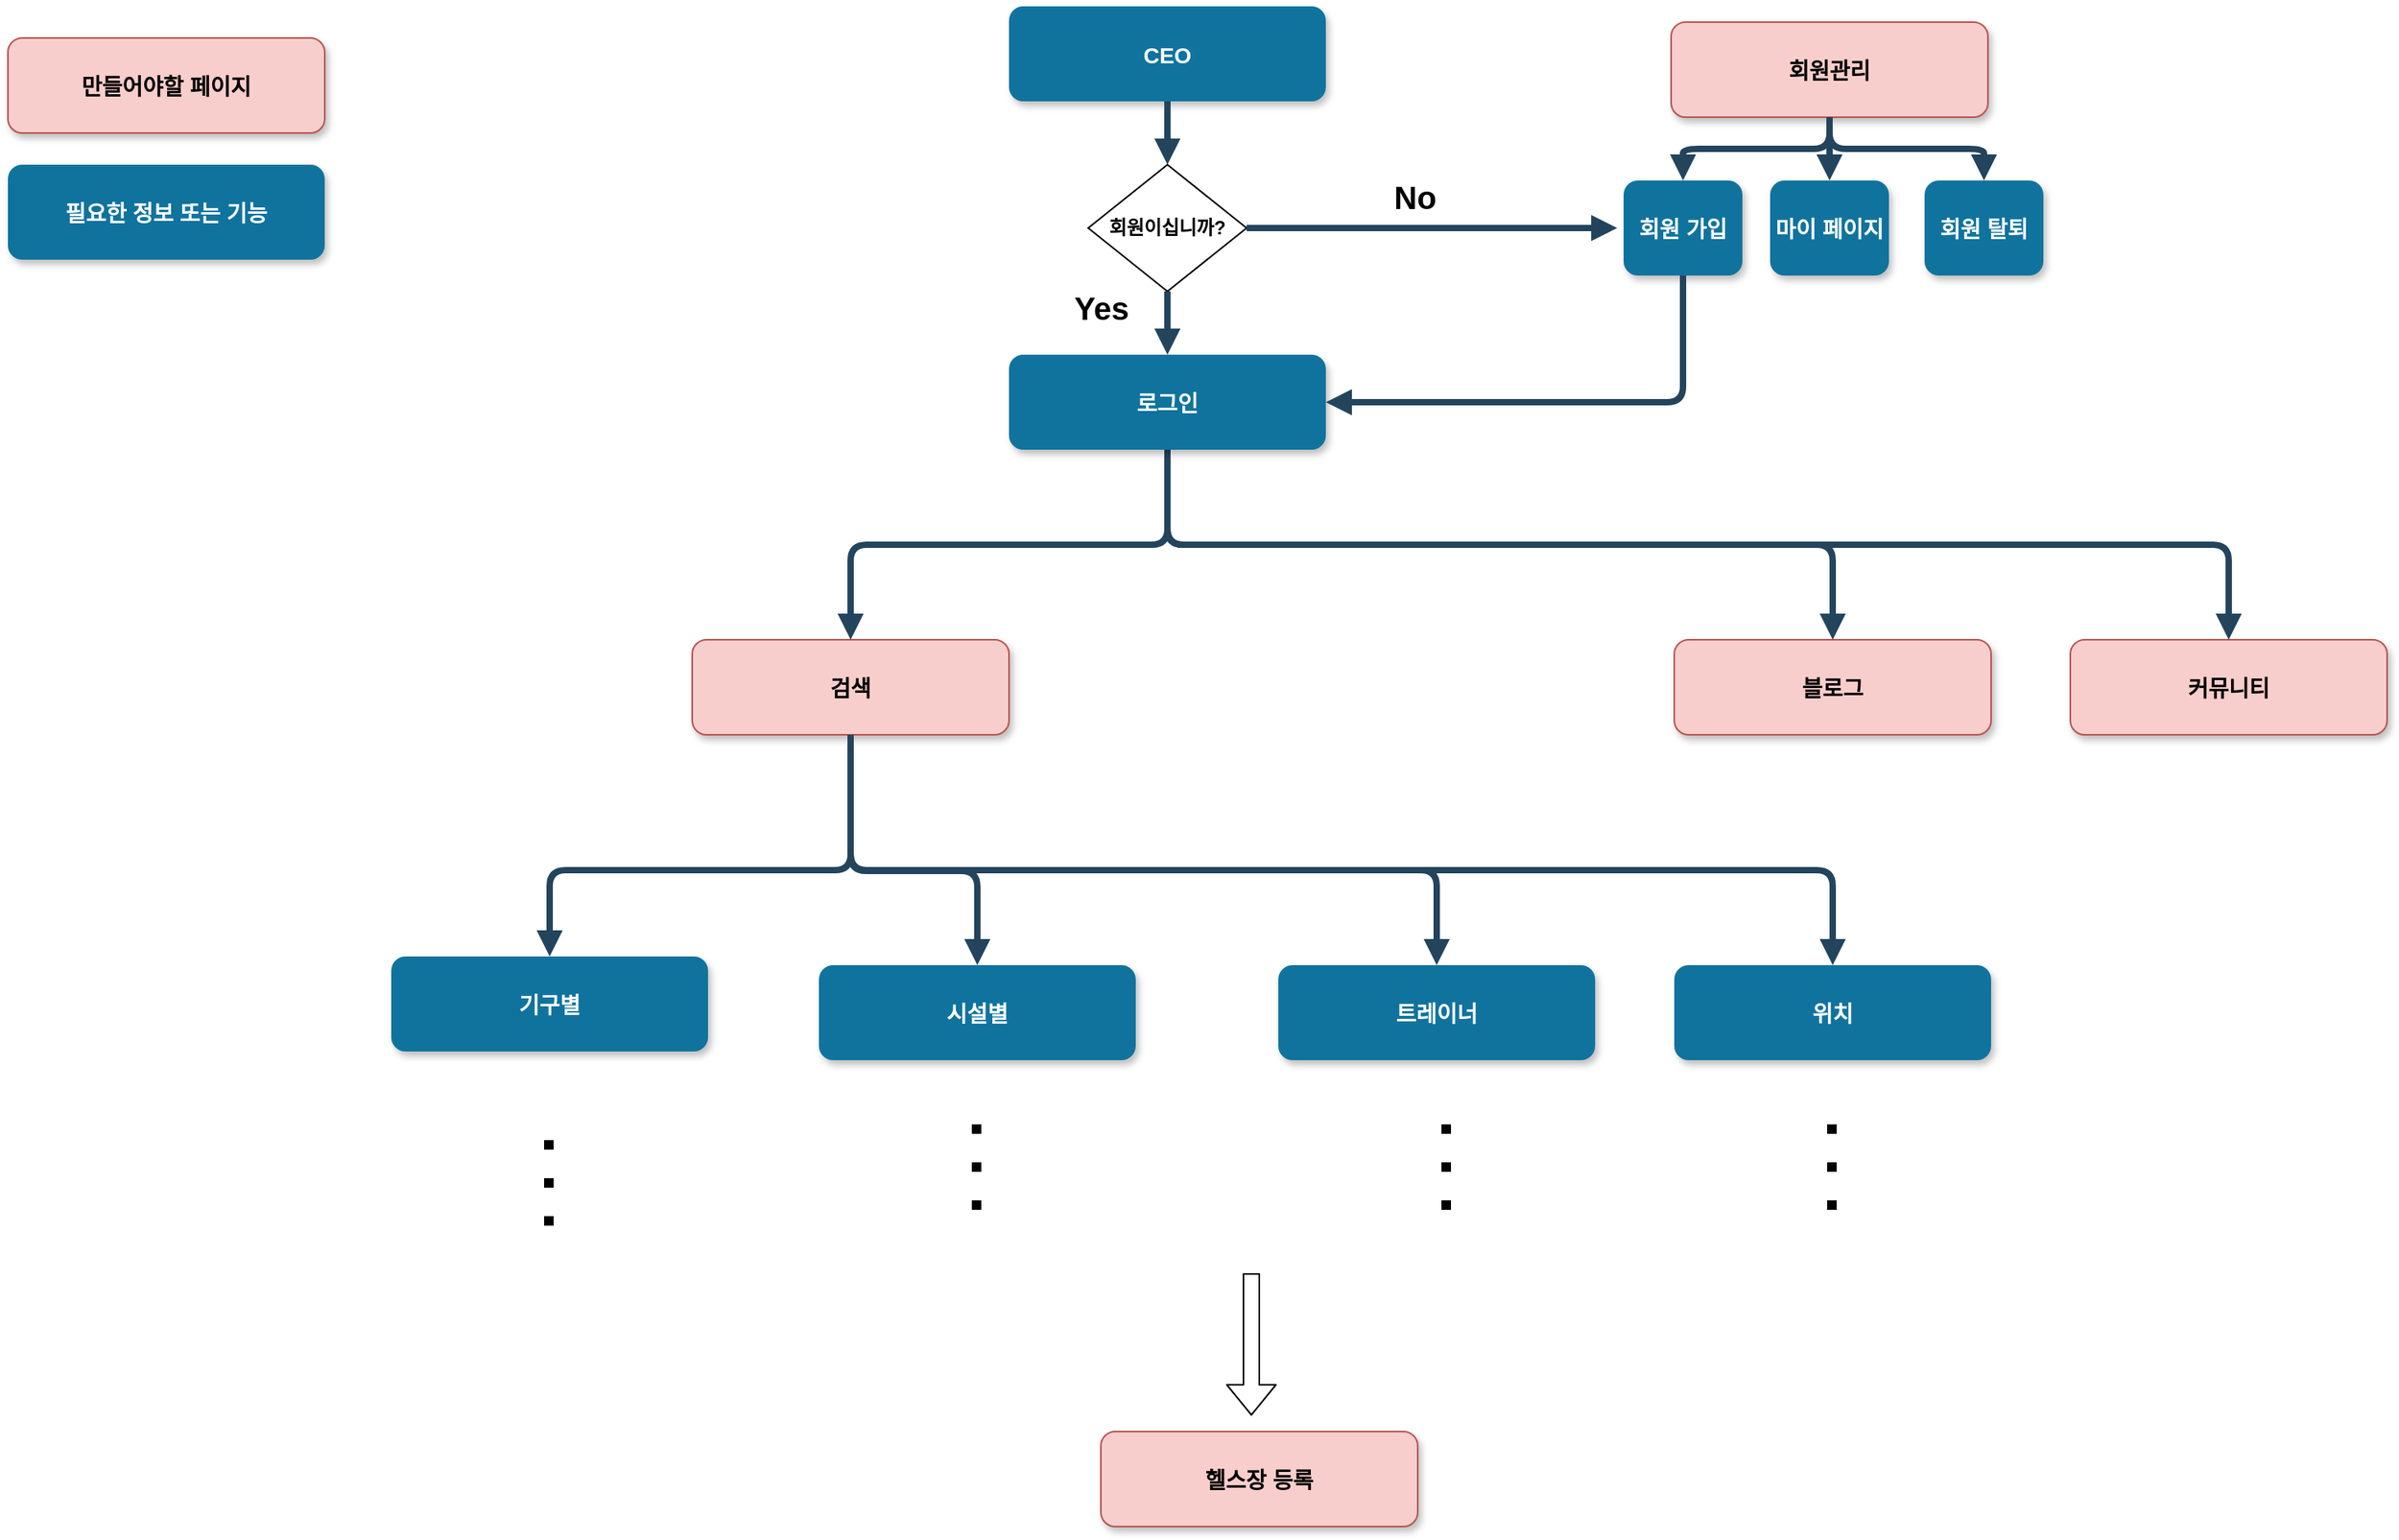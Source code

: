 <mxfile version="15.1.1" type="github">
  <diagram name="Page-1" id="97916047-d0de-89f5-080d-49f4d83e522f">
    <mxGraphModel dx="2347" dy="1152" grid="1" gridSize="10" guides="1" tooltips="1" connect="1" arrows="1" fold="1" page="1" pageScale="1.5" pageWidth="1169" pageHeight="827" background="none" math="0" shadow="0">
      <root>
        <mxCell id="0" />
        <mxCell id="1" parent="0" />
        <mxCell id="2" value="CEO" style="rounded=1;fillColor=#10739E;strokeColor=none;shadow=1;gradientColor=none;fontStyle=1;fontColor=#FFFFFF;fontSize=14;" parent="1" vertex="1">
          <mxGeometry x="672" y="10" width="200" height="60" as="geometry" />
        </mxCell>
        <mxCell id="4" value="블로그" style="rounded=1;fillColor=#f8cecc;strokeColor=#b85450;shadow=1;fontStyle=1;fontSize=14;" parent="1" vertex="1">
          <mxGeometry x="1092" y="410" width="200" height="60" as="geometry" />
        </mxCell>
        <mxCell id="5" value="커뮤니티" style="rounded=1;fillColor=#f8cecc;strokeColor=#b85450;shadow=1;fontStyle=1;fontSize=14;" parent="1" vertex="1">
          <mxGeometry x="1342" y="410" width="200" height="60" as="geometry" />
        </mxCell>
        <mxCell id="6" value="헬스장 등록" style="rounded=1;fillColor=#f8cecc;strokeColor=#b85450;shadow=1;fontStyle=1;fontSize=14;" parent="1" vertex="1">
          <mxGeometry x="730" y="910" width="200" height="60" as="geometry" />
        </mxCell>
        <mxCell id="7" value="검색" style="rounded=1;fillColor=#f8cecc;strokeColor=#b85450;shadow=1;fontStyle=1;fontSize=14;" parent="1" vertex="1">
          <mxGeometry x="472" y="410" width="200" height="60" as="geometry" />
        </mxCell>
        <mxCell id="8" value="기구별" style="rounded=1;fillColor=#10739E;strokeColor=none;shadow=1;gradientColor=none;fontStyle=1;fontColor=#FFFFFF;fontSize=14;" parent="1" vertex="1">
          <mxGeometry x="282" y="610" width="200" height="60" as="geometry" />
        </mxCell>
        <mxCell id="13" value="시설별" style="rounded=1;fillColor=#10739E;strokeColor=none;shadow=1;gradientColor=none;fontStyle=1;fontColor=#FFFFFF;fontSize=14;" parent="1" vertex="1">
          <mxGeometry x="552" y="615.5" width="200" height="60" as="geometry" />
        </mxCell>
        <mxCell id="18" value="트레이너" style="rounded=1;fillColor=#10739E;strokeColor=none;shadow=1;gradientColor=none;fontStyle=1;fontColor=#FFFFFF;fontSize=14;" parent="1" vertex="1">
          <mxGeometry x="842" y="615.5" width="200" height="60" as="geometry" />
        </mxCell>
        <mxCell id="23" value="위치" style="rounded=1;fillColor=#10739E;strokeColor=none;shadow=1;gradientColor=none;fontStyle=1;fontColor=#FFFFFF;fontSize=14;" parent="1" vertex="1">
          <mxGeometry x="1092" y="615.5" width="200" height="60" as="geometry" />
        </mxCell>
        <mxCell id="30" value="" style="edgeStyle=elbowEdgeStyle;elbow=vertical;strokeWidth=4;endArrow=block;endFill=1;fontStyle=1;strokeColor=#23445D;exitX=0.5;exitY=1;exitDx=0;exitDy=0;" parent="1" source="zImiENecIVjJCIhg6jkl-65" target="5" edge="1">
          <mxGeometry x="22" y="165.5" width="100" height="100" as="geometry">
            <mxPoint x="772" y="262" as="sourcePoint" />
            <mxPoint x="122" y="165.5" as="targetPoint" />
          </mxGeometry>
        </mxCell>
        <mxCell id="31" value="" style="edgeStyle=elbowEdgeStyle;elbow=vertical;strokeWidth=4;endArrow=block;endFill=1;fontStyle=1;strokeColor=#23445D;exitX=0.5;exitY=1;exitDx=0;exitDy=0;" parent="1" source="zImiENecIVjJCIhg6jkl-65" target="4" edge="1">
          <mxGeometry x="22" y="165.5" width="100" height="100" as="geometry">
            <mxPoint x="772" y="262" as="sourcePoint" />
            <mxPoint x="122" y="165.5" as="targetPoint" />
          </mxGeometry>
        </mxCell>
        <mxCell id="34" value="" style="edgeStyle=elbowEdgeStyle;elbow=vertical;strokeWidth=4;endArrow=block;endFill=1;fontStyle=1;strokeColor=#23445D;exitX=0.5;exitY=1;exitDx=0;exitDy=0;" parent="1" source="7" target="8" edge="1">
          <mxGeometry x="22" y="165.5" width="100" height="100" as="geometry">
            <mxPoint x="772" y="280" as="sourcePoint" />
            <mxPoint x="122" y="165.5" as="targetPoint" />
            <Array as="points">
              <mxPoint x="552" y="555.5" />
            </Array>
          </mxGeometry>
        </mxCell>
        <mxCell id="37" value="" style="edgeStyle=elbowEdgeStyle;elbow=vertical;strokeWidth=4;endArrow=block;endFill=1;fontStyle=1;strokeColor=#23445D;exitX=0.5;exitY=1;exitDx=0;exitDy=0;" parent="1" source="7" target="23" edge="1">
          <mxGeometry x="22" y="165.5" width="100" height="100" as="geometry">
            <mxPoint x="772" y="280" as="sourcePoint" />
            <mxPoint x="122" y="165.5" as="targetPoint" />
            <Array as="points">
              <mxPoint x="972" y="555.5" />
            </Array>
          </mxGeometry>
        </mxCell>
        <mxCell id="54" value="" style="edgeStyle=elbowEdgeStyle;elbow=vertical;strokeWidth=4;endArrow=block;endFill=1;fontStyle=1;strokeColor=#23445D;exitX=0.5;exitY=1;exitDx=0;exitDy=0;entryX=0.5;entryY=0;entryDx=0;entryDy=0;" parent="1" source="7" target="13" edge="1">
          <mxGeometry x="22" y="165.5" width="100" height="100" as="geometry">
            <mxPoint x="772" y="280" as="sourcePoint" />
            <mxPoint x="122" y="165.5" as="targetPoint" />
            <Array as="points">
              <mxPoint x="740" y="556" />
              <mxPoint x="740" y="556" />
              <mxPoint x="652" y="555.5" />
            </Array>
          </mxGeometry>
        </mxCell>
        <mxCell id="55" value="" style="edgeStyle=elbowEdgeStyle;elbow=vertical;strokeWidth=4;endArrow=block;endFill=1;fontStyle=1;strokeColor=#23445D;exitX=0.5;exitY=1;exitDx=0;exitDy=0;" parent="1" source="7" target="18" edge="1">
          <mxGeometry x="22" y="165.5" width="100" height="100" as="geometry">
            <mxPoint x="772" y="280" as="sourcePoint" />
            <mxPoint x="122" y="165.5" as="targetPoint" />
            <Array as="points">
              <mxPoint x="942" y="555.5" />
            </Array>
          </mxGeometry>
        </mxCell>
        <mxCell id="zImiENecIVjJCIhg6jkl-58" value="" style="edgeStyle=elbowEdgeStyle;elbow=vertical;strokeWidth=4;endArrow=block;endFill=1;fontStyle=1;strokeColor=#23445D;entryX=0.5;entryY=0;entryDx=0;entryDy=0;exitX=0.5;exitY=1;exitDx=0;exitDy=0;" edge="1" parent="1" source="zImiENecIVjJCIhg6jkl-65" target="7">
          <mxGeometry x="302" y="115.5" width="100" height="100" as="geometry">
            <mxPoint x="772" y="262" as="sourcePoint" />
            <mxPoint x="900" y="360" as="targetPoint" />
          </mxGeometry>
        </mxCell>
        <mxCell id="zImiENecIVjJCIhg6jkl-60" value="회원이십니까?" style="rhombus;whiteSpace=wrap;html=1;fontStyle=1" vertex="1" parent="1">
          <mxGeometry x="722" y="110" width="100" height="80" as="geometry" />
        </mxCell>
        <mxCell id="zImiENecIVjJCIhg6jkl-62" value="" style="edgeStyle=elbowEdgeStyle;elbow=vertical;strokeWidth=4;endArrow=block;endFill=1;fontStyle=1;strokeColor=#23445D;entryX=0.5;entryY=0;entryDx=0;entryDy=0;" edge="1" parent="1" target="zImiENecIVjJCIhg6jkl-60">
          <mxGeometry x="22" y="165.5" width="100" height="100" as="geometry">
            <mxPoint x="772" y="70" as="sourcePoint" />
            <mxPoint x="772" y="145" as="targetPoint" />
          </mxGeometry>
        </mxCell>
        <mxCell id="zImiENecIVjJCIhg6jkl-65" value="로그인" style="rounded=1;fillColor=#10739E;strokeColor=none;shadow=1;gradientColor=none;fontStyle=1;fontColor=#FFFFFF;fontSize=14;" vertex="1" parent="1">
          <mxGeometry x="672" y="230" width="200" height="60" as="geometry" />
        </mxCell>
        <mxCell id="zImiENecIVjJCIhg6jkl-66" value="" style="edgeStyle=elbowEdgeStyle;elbow=vertical;strokeWidth=4;endArrow=block;endFill=1;fontStyle=1;strokeColor=#23445D;exitX=1;exitY=0.5;exitDx=0;exitDy=0;" edge="1" parent="1" source="zImiENecIVjJCIhg6jkl-60">
          <mxGeometry x="430" y="-44.5" width="100" height="100" as="geometry">
            <mxPoint x="900" y="130" as="sourcePoint" />
            <mxPoint x="1056" y="150" as="targetPoint" />
            <Array as="points">
              <mxPoint x="1020" y="150" />
            </Array>
          </mxGeometry>
        </mxCell>
        <mxCell id="zImiENecIVjJCIhg6jkl-67" value="" style="edgeStyle=elbowEdgeStyle;elbow=vertical;strokeWidth=4;endArrow=block;endFill=1;fontStyle=1;strokeColor=#23445D;entryX=0.5;entryY=0;entryDx=0;entryDy=0;exitX=0.5;exitY=1;exitDx=0;exitDy=0;" edge="1" parent="1" source="zImiENecIVjJCIhg6jkl-60" target="zImiENecIVjJCIhg6jkl-65">
          <mxGeometry x="510" y="15.5" width="100" height="100" as="geometry">
            <mxPoint x="980" y="190" as="sourcePoint" />
            <mxPoint x="1136" y="310" as="targetPoint" />
          </mxGeometry>
        </mxCell>
        <mxCell id="zImiENecIVjJCIhg6jkl-68" value="&lt;b&gt;&lt;font style=&quot;font-size: 20px&quot;&gt;No&lt;/font&gt;&lt;/b&gt;" style="text;html=1;resizable=0;autosize=1;align=center;verticalAlign=middle;points=[];fillColor=none;strokeColor=none;rounded=0;" vertex="1" parent="1">
          <mxGeometry x="908" y="120" width="40" height="20" as="geometry" />
        </mxCell>
        <mxCell id="zImiENecIVjJCIhg6jkl-69" value="&lt;span style=&quot;font-size: 20px&quot;&gt;&lt;b&gt;Yes&lt;/b&gt;&lt;/span&gt;" style="text;html=1;resizable=0;autosize=1;align=center;verticalAlign=middle;points=[];fillColor=none;strokeColor=none;rounded=0;" vertex="1" parent="1">
          <mxGeometry x="705" y="190" width="50" height="20" as="geometry" />
        </mxCell>
        <mxCell id="zImiENecIVjJCIhg6jkl-70" value="회원관리" style="rounded=1;fillColor=#f8cecc;strokeColor=#b85450;shadow=1;fontStyle=1;fontSize=14;" vertex="1" parent="1">
          <mxGeometry x="1090" y="20" width="200" height="60" as="geometry" />
        </mxCell>
        <mxCell id="zImiENecIVjJCIhg6jkl-71" value="회원 가입" style="rounded=1;fillColor=#10739E;strokeColor=none;shadow=1;gradientColor=none;fontStyle=1;fontColor=#FFFFFF;fontSize=14;" vertex="1" parent="1">
          <mxGeometry x="1060" y="120" width="75" height="60" as="geometry" />
        </mxCell>
        <mxCell id="zImiENecIVjJCIhg6jkl-72" value="마이 페이지" style="rounded=1;fillColor=#10739E;strokeColor=none;shadow=1;gradientColor=none;fontStyle=1;fontColor=#FFFFFF;fontSize=14;" vertex="1" parent="1">
          <mxGeometry x="1152.5" y="120" width="75" height="60" as="geometry" />
        </mxCell>
        <mxCell id="zImiENecIVjJCIhg6jkl-73" value="회원 탈퇴" style="rounded=1;fillColor=#10739E;strokeColor=none;shadow=1;gradientColor=none;fontStyle=1;fontColor=#FFFFFF;fontSize=14;" vertex="1" parent="1">
          <mxGeometry x="1250" y="120" width="75" height="60" as="geometry" />
        </mxCell>
        <mxCell id="zImiENecIVjJCIhg6jkl-83" value="" style="edgeStyle=elbowEdgeStyle;elbow=vertical;strokeWidth=4;endArrow=block;endFill=1;fontStyle=1;strokeColor=#23445D;entryX=0.5;entryY=0;entryDx=0;entryDy=0;exitX=0.5;exitY=1;exitDx=0;exitDy=0;" edge="1" parent="1" source="zImiENecIVjJCIhg6jkl-70" target="zImiENecIVjJCIhg6jkl-71">
          <mxGeometry x="720" y="55.5" width="100" height="100" as="geometry">
            <mxPoint x="1190" y="230" as="sourcePoint" />
            <mxPoint x="990" y="350" as="targetPoint" />
          </mxGeometry>
        </mxCell>
        <mxCell id="zImiENecIVjJCIhg6jkl-84" value="" style="edgeStyle=elbowEdgeStyle;elbow=vertical;strokeWidth=4;endArrow=block;endFill=1;fontStyle=1;strokeColor=#23445D;entryX=0.5;entryY=0;entryDx=0;entryDy=0;exitX=0.5;exitY=1;exitDx=0;exitDy=0;" edge="1" parent="1" source="zImiENecIVjJCIhg6jkl-70" target="zImiENecIVjJCIhg6jkl-72">
          <mxGeometry x="730" y="65.5" width="100" height="100" as="geometry">
            <mxPoint x="1200" y="90" as="sourcePoint" />
            <mxPoint x="1107.5" y="130" as="targetPoint" />
          </mxGeometry>
        </mxCell>
        <mxCell id="zImiENecIVjJCIhg6jkl-85" value="" style="edgeStyle=elbowEdgeStyle;elbow=vertical;strokeWidth=4;endArrow=block;endFill=1;fontStyle=1;strokeColor=#23445D;entryX=0.5;entryY=0;entryDx=0;entryDy=0;exitX=0.5;exitY=1;exitDx=0;exitDy=0;" edge="1" parent="1" source="zImiENecIVjJCIhg6jkl-70" target="zImiENecIVjJCIhg6jkl-73">
          <mxGeometry x="740" y="75.5" width="100" height="100" as="geometry">
            <mxPoint x="1210" y="100" as="sourcePoint" />
            <mxPoint x="1117.5" y="140" as="targetPoint" />
          </mxGeometry>
        </mxCell>
        <mxCell id="zImiENecIVjJCIhg6jkl-87" value="" style="edgeStyle=elbowEdgeStyle;elbow=vertical;strokeWidth=4;endArrow=block;endFill=1;fontStyle=1;strokeColor=#23445D;exitX=0.5;exitY=1;exitDx=0;exitDy=0;entryX=1;entryY=0.5;entryDx=0;entryDy=0;" edge="1" parent="1" source="zImiENecIVjJCIhg6jkl-71" target="zImiENecIVjJCIhg6jkl-65">
          <mxGeometry x="509" y="45.5" width="100" height="100" as="geometry">
            <mxPoint x="901" y="240" as="sourcePoint" />
            <mxPoint x="1135" y="240" as="targetPoint" />
            <Array as="points">
              <mxPoint x="1098" y="260" />
              <mxPoint x="1060" y="250" />
              <mxPoint x="1099" y="240" />
            </Array>
          </mxGeometry>
        </mxCell>
        <mxCell id="zImiENecIVjJCIhg6jkl-90" value="" style="shape=flexArrow;endArrow=classic;html=1;entryX=0.5;entryY=0;entryDx=0;entryDy=0;" edge="1" parent="1">
          <mxGeometry width="50" height="50" relative="1" as="geometry">
            <mxPoint x="825" y="810" as="sourcePoint" />
            <mxPoint x="825" y="900" as="targetPoint" />
          </mxGeometry>
        </mxCell>
        <mxCell id="zImiENecIVjJCIhg6jkl-91" value="" style="endArrow=none;dashed=1;html=1;dashPattern=1 3;strokeWidth=6;" edge="1" parent="1">
          <mxGeometry width="50" height="50" relative="1" as="geometry">
            <mxPoint x="381.5" y="780" as="sourcePoint" />
            <mxPoint x="381.5" y="710" as="targetPoint" />
          </mxGeometry>
        </mxCell>
        <mxCell id="zImiENecIVjJCIhg6jkl-92" value="" style="endArrow=none;dashed=1;html=1;dashPattern=1 3;strokeWidth=6;" edge="1" parent="1">
          <mxGeometry width="50" height="50" relative="1" as="geometry">
            <mxPoint x="651.5" y="770" as="sourcePoint" />
            <mxPoint x="651.5" y="700" as="targetPoint" />
          </mxGeometry>
        </mxCell>
        <mxCell id="zImiENecIVjJCIhg6jkl-93" value="" style="endArrow=none;dashed=1;html=1;dashPattern=1 3;strokeWidth=6;" edge="1" parent="1">
          <mxGeometry width="50" height="50" relative="1" as="geometry">
            <mxPoint x="948" y="770" as="sourcePoint" />
            <mxPoint x="948" y="700" as="targetPoint" />
          </mxGeometry>
        </mxCell>
        <mxCell id="zImiENecIVjJCIhg6jkl-94" value="" style="endArrow=none;dashed=1;html=1;dashPattern=1 3;strokeWidth=6;" edge="1" parent="1">
          <mxGeometry width="50" height="50" relative="1" as="geometry">
            <mxPoint x="1191.5" y="770" as="sourcePoint" />
            <mxPoint x="1191.5" y="700" as="targetPoint" />
          </mxGeometry>
        </mxCell>
        <mxCell id="zImiENecIVjJCIhg6jkl-95" value="만들어야할 페이지" style="rounded=1;fillColor=#f8cecc;strokeColor=#b85450;shadow=1;fontStyle=1;fontSize=14;" vertex="1" parent="1">
          <mxGeometry x="40" y="30" width="200" height="60" as="geometry" />
        </mxCell>
        <mxCell id="zImiENecIVjJCIhg6jkl-96" value="필요한 정보 또는 기능" style="rounded=1;fillColor=#10739E;strokeColor=none;shadow=1;gradientColor=none;fontStyle=1;fontColor=#FFFFFF;fontSize=14;" vertex="1" parent="1">
          <mxGeometry x="40" y="110" width="200" height="60" as="geometry" />
        </mxCell>
      </root>
    </mxGraphModel>
  </diagram>
</mxfile>
